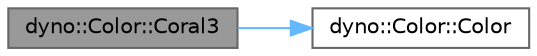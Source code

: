 digraph "dyno::Color::Coral3"
{
 // LATEX_PDF_SIZE
  bgcolor="transparent";
  edge [fontname=Helvetica,fontsize=10,labelfontname=Helvetica,labelfontsize=10];
  node [fontname=Helvetica,fontsize=10,shape=box,height=0.2,width=0.4];
  rankdir="LR";
  Node1 [id="Node000001",label="dyno::Color::Coral3",height=0.2,width=0.4,color="gray40", fillcolor="grey60", style="filled", fontcolor="black",tooltip=" "];
  Node1 -> Node2 [id="edge1_Node000001_Node000002",color="steelblue1",style="solid",tooltip=" "];
  Node2 [id="Node000002",label="dyno::Color::Color",height=0.2,width=0.4,color="grey40", fillcolor="white", style="filled",URL="$classdyno_1_1_color.html#a36a0cdaf87477dc7b620a2336b8acaad",tooltip=" "];
}

